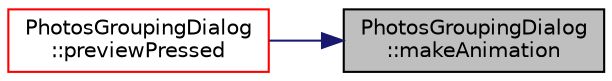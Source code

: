 digraph "PhotosGroupingDialog::makeAnimation"
{
 // LATEX_PDF_SIZE
  edge [fontname="Helvetica",fontsize="10",labelfontname="Helvetica",labelfontsize="10"];
  node [fontname="Helvetica",fontsize="10",shape=record];
  rankdir="RL";
  Node1 [label="PhotosGroupingDialog\l::makeAnimation",height=0.2,width=0.4,color="black", fillcolor="grey75", style="filled", fontcolor="black",tooltip=" "];
  Node1 -> Node2 [dir="back",color="midnightblue",fontsize="10",style="solid",fontname="Helvetica"];
  Node2 [label="PhotosGroupingDialog\l::previewPressed",height=0.2,width=0.4,color="red", fillcolor="white", style="filled",URL="$class_photos_grouping_dialog.html#a4fe16c0e98343d75ed8386a35e2f1471",tooltip=" "];
}
